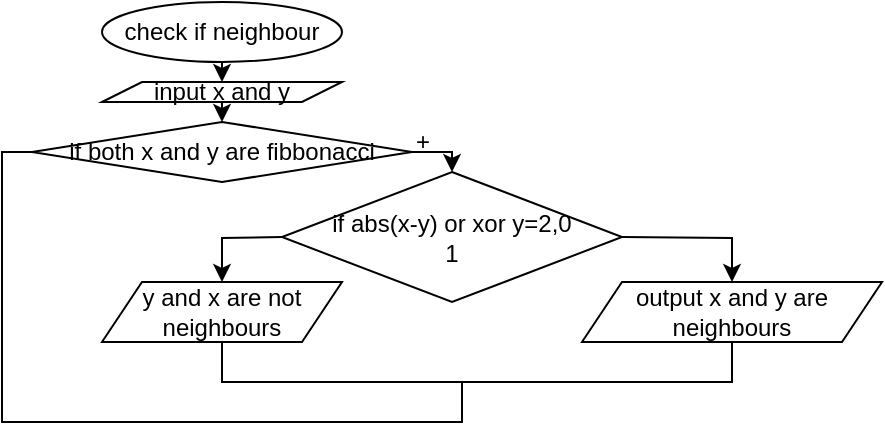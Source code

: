 <mxfile version="21.1.2" type="device">
  <diagram name="Page-1" id="31gkf-lO7iW7dteWMut4">
    <mxGraphModel dx="522" dy="516" grid="1" gridSize="10" guides="1" tooltips="1" connect="1" arrows="1" fold="1" page="1" pageScale="1" pageWidth="1200" pageHeight="1600" math="0" shadow="0">
      <root>
        <mxCell id="0" />
        <mxCell id="1" parent="0" />
        <mxCell id="N_0aTPdbnXW3kgj_0EhW-2" value="check if neighbour" style="ellipse;whiteSpace=wrap;html=1;" vertex="1" parent="1">
          <mxGeometry x="220" width="120" height="30" as="geometry" />
        </mxCell>
        <mxCell id="N_0aTPdbnXW3kgj_0EhW-4" value="" style="endArrow=classic;html=1;rounded=0;exitX=0.5;exitY=1;exitDx=0;exitDy=0;entryX=0.5;entryY=0;entryDx=0;entryDy=0;" edge="1" parent="1" source="N_0aTPdbnXW3kgj_0EhW-2" target="N_0aTPdbnXW3kgj_0EhW-5">
          <mxGeometry width="50" height="50" relative="1" as="geometry">
            <mxPoint x="140" y="110" as="sourcePoint" />
            <mxPoint x="190" y="60" as="targetPoint" />
          </mxGeometry>
        </mxCell>
        <mxCell id="N_0aTPdbnXW3kgj_0EhW-5" value="input x and y" style="shape=parallelogram;perimeter=parallelogramPerimeter;whiteSpace=wrap;html=1;fixedSize=1;" vertex="1" parent="1">
          <mxGeometry x="220" y="40" width="120" height="10" as="geometry" />
        </mxCell>
        <mxCell id="N_0aTPdbnXW3kgj_0EhW-7" value="" style="endArrow=classic;html=1;rounded=0;exitX=0.5;exitY=1;exitDx=0;exitDy=0;entryX=0.5;entryY=0;entryDx=0;entryDy=0;" edge="1" parent="1" source="N_0aTPdbnXW3kgj_0EhW-5" target="N_0aTPdbnXW3kgj_0EhW-8">
          <mxGeometry width="50" height="50" relative="1" as="geometry">
            <mxPoint x="40" y="300" as="sourcePoint" />
            <mxPoint x="90" y="250" as="targetPoint" />
          </mxGeometry>
        </mxCell>
        <mxCell id="N_0aTPdbnXW3kgj_0EhW-8" value="if both x and y are fibbonacci" style="rhombus;whiteSpace=wrap;html=1;" vertex="1" parent="1">
          <mxGeometry x="185" y="60" width="190" height="30" as="geometry" />
        </mxCell>
        <mxCell id="N_0aTPdbnXW3kgj_0EhW-9" value="" style="endArrow=classic;html=1;rounded=0;exitX=1;exitY=0.5;exitDx=0;exitDy=0;entryX=0.5;entryY=0;entryDx=0;entryDy=0;" edge="1" parent="1" source="N_0aTPdbnXW3kgj_0EhW-8" target="N_0aTPdbnXW3kgj_0EhW-12">
          <mxGeometry width="50" height="50" relative="1" as="geometry">
            <mxPoint x="190" y="210" as="sourcePoint" />
            <mxPoint x="400" y="90" as="targetPoint" />
            <Array as="points">
              <mxPoint x="395" y="75" />
            </Array>
          </mxGeometry>
        </mxCell>
        <mxCell id="N_0aTPdbnXW3kgj_0EhW-11" value="+" style="text;html=1;align=center;verticalAlign=middle;resizable=0;points=[];autosize=1;strokeColor=none;fillColor=none;" vertex="1" parent="1">
          <mxGeometry x="365" y="55" width="30" height="30" as="geometry" />
        </mxCell>
        <mxCell id="N_0aTPdbnXW3kgj_0EhW-12" value="if abs(x-y) or xor y=2,0&lt;br&gt;1" style="rhombus;whiteSpace=wrap;html=1;" vertex="1" parent="1">
          <mxGeometry x="310" y="85" width="170" height="65" as="geometry" />
        </mxCell>
        <mxCell id="N_0aTPdbnXW3kgj_0EhW-14" value="" style="endArrow=classic;html=1;rounded=0;exitX=1;exitY=0.5;exitDx=0;exitDy=0;entryX=0.5;entryY=0;entryDx=0;entryDy=0;" edge="1" parent="1" source="N_0aTPdbnXW3kgj_0EhW-12" target="N_0aTPdbnXW3kgj_0EhW-16">
          <mxGeometry width="50" height="50" relative="1" as="geometry">
            <mxPoint x="480" y="80" as="sourcePoint" />
            <mxPoint x="500" y="140" as="targetPoint" />
            <Array as="points">
              <mxPoint x="535" y="118" />
            </Array>
          </mxGeometry>
        </mxCell>
        <mxCell id="N_0aTPdbnXW3kgj_0EhW-16" value="output x and y are neighbours" style="shape=parallelogram;perimeter=parallelogramPerimeter;whiteSpace=wrap;html=1;fixedSize=1;" vertex="1" parent="1">
          <mxGeometry x="460" y="140" width="150" height="30" as="geometry" />
        </mxCell>
        <mxCell id="N_0aTPdbnXW3kgj_0EhW-19" value="" style="endArrow=classic;html=1;rounded=0;exitX=0;exitY=0.5;exitDx=0;exitDy=0;entryX=0.5;entryY=0;entryDx=0;entryDy=0;" edge="1" parent="1" source="N_0aTPdbnXW3kgj_0EhW-12" target="N_0aTPdbnXW3kgj_0EhW-20">
          <mxGeometry width="50" height="50" relative="1" as="geometry">
            <mxPoint x="140" y="180" as="sourcePoint" />
            <mxPoint x="190" y="130" as="targetPoint" />
            <Array as="points">
              <mxPoint x="280" y="118" />
            </Array>
          </mxGeometry>
        </mxCell>
        <mxCell id="N_0aTPdbnXW3kgj_0EhW-20" value="y and x are not neighbours" style="shape=parallelogram;perimeter=parallelogramPerimeter;whiteSpace=wrap;html=1;fixedSize=1;" vertex="1" parent="1">
          <mxGeometry x="220" y="140" width="120" height="30" as="geometry" />
        </mxCell>
        <mxCell id="N_0aTPdbnXW3kgj_0EhW-21" value="" style="endArrow=none;html=1;rounded=0;exitX=0.5;exitY=1;exitDx=0;exitDy=0;entryX=0.5;entryY=1;entryDx=0;entryDy=0;" edge="1" parent="1" source="N_0aTPdbnXW3kgj_0EhW-20" target="N_0aTPdbnXW3kgj_0EhW-16">
          <mxGeometry width="50" height="50" relative="1" as="geometry">
            <mxPoint x="220" y="340" as="sourcePoint" />
            <mxPoint x="270" y="290" as="targetPoint" />
            <Array as="points">
              <mxPoint x="280" y="190" />
              <mxPoint x="535" y="190" />
            </Array>
          </mxGeometry>
        </mxCell>
        <mxCell id="N_0aTPdbnXW3kgj_0EhW-24" value="" style="endArrow=none;html=1;rounded=0;entryX=0;entryY=0.5;entryDx=0;entryDy=0;" edge="1" parent="1" target="N_0aTPdbnXW3kgj_0EhW-8">
          <mxGeometry width="50" height="50" relative="1" as="geometry">
            <mxPoint x="400" y="190" as="sourcePoint" />
            <mxPoint x="140" y="280" as="targetPoint" />
            <Array as="points">
              <mxPoint x="400" y="210" />
              <mxPoint x="170" y="210" />
              <mxPoint x="170" y="75" />
            </Array>
          </mxGeometry>
        </mxCell>
      </root>
    </mxGraphModel>
  </diagram>
</mxfile>
